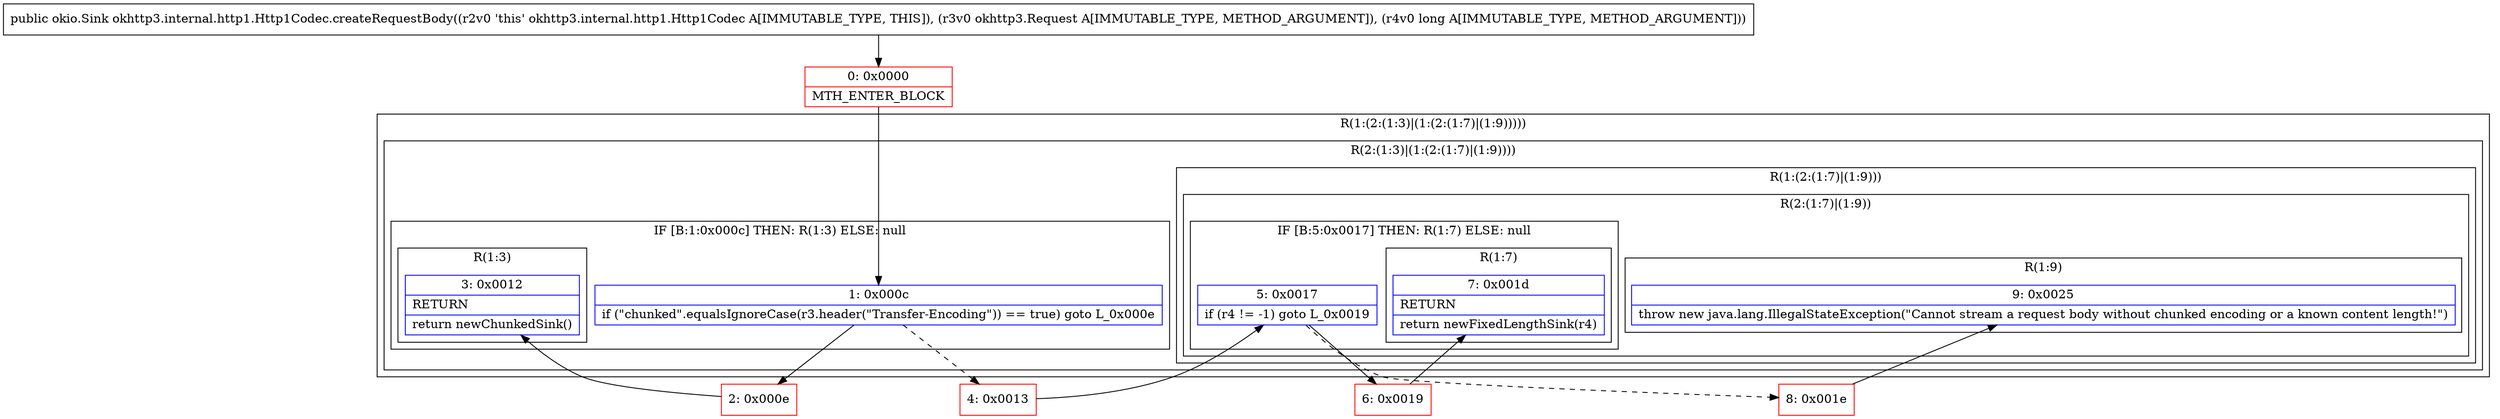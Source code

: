 digraph "CFG forokhttp3.internal.http1.Http1Codec.createRequestBody(Lokhttp3\/Request;J)Lokio\/Sink;" {
subgraph cluster_Region_382735402 {
label = "R(1:(2:(1:3)|(1:(2:(1:7)|(1:9)))))";
node [shape=record,color=blue];
subgraph cluster_Region_647232856 {
label = "R(2:(1:3)|(1:(2:(1:7)|(1:9))))";
node [shape=record,color=blue];
subgraph cluster_IfRegion_782635117 {
label = "IF [B:1:0x000c] THEN: R(1:3) ELSE: null";
node [shape=record,color=blue];
Node_1 [shape=record,label="{1\:\ 0x000c|if (\"chunked\".equalsIgnoreCase(r3.header(\"Transfer\-Encoding\")) == true) goto L_0x000e\l}"];
subgraph cluster_Region_1758419658 {
label = "R(1:3)";
node [shape=record,color=blue];
Node_3 [shape=record,label="{3\:\ 0x0012|RETURN\l|return newChunkedSink()\l}"];
}
}
subgraph cluster_Region_2116580029 {
label = "R(1:(2:(1:7)|(1:9)))";
node [shape=record,color=blue];
subgraph cluster_Region_1198012701 {
label = "R(2:(1:7)|(1:9))";
node [shape=record,color=blue];
subgraph cluster_IfRegion_1507028197 {
label = "IF [B:5:0x0017] THEN: R(1:7) ELSE: null";
node [shape=record,color=blue];
Node_5 [shape=record,label="{5\:\ 0x0017|if (r4 != \-1) goto L_0x0019\l}"];
subgraph cluster_Region_1264083999 {
label = "R(1:7)";
node [shape=record,color=blue];
Node_7 [shape=record,label="{7\:\ 0x001d|RETURN\l|return newFixedLengthSink(r4)\l}"];
}
}
subgraph cluster_Region_1993886291 {
label = "R(1:9)";
node [shape=record,color=blue];
Node_9 [shape=record,label="{9\:\ 0x0025|throw new java.lang.IllegalStateException(\"Cannot stream a request body without chunked encoding or a known content length!\")\l}"];
}
}
}
}
}
Node_0 [shape=record,color=red,label="{0\:\ 0x0000|MTH_ENTER_BLOCK\l}"];
Node_2 [shape=record,color=red,label="{2\:\ 0x000e}"];
Node_4 [shape=record,color=red,label="{4\:\ 0x0013}"];
Node_6 [shape=record,color=red,label="{6\:\ 0x0019}"];
Node_8 [shape=record,color=red,label="{8\:\ 0x001e}"];
MethodNode[shape=record,label="{public okio.Sink okhttp3.internal.http1.Http1Codec.createRequestBody((r2v0 'this' okhttp3.internal.http1.Http1Codec A[IMMUTABLE_TYPE, THIS]), (r3v0 okhttp3.Request A[IMMUTABLE_TYPE, METHOD_ARGUMENT]), (r4v0 long A[IMMUTABLE_TYPE, METHOD_ARGUMENT])) }"];
MethodNode -> Node_0;
Node_1 -> Node_2;
Node_1 -> Node_4[style=dashed];
Node_5 -> Node_6;
Node_5 -> Node_8[style=dashed];
Node_0 -> Node_1;
Node_2 -> Node_3;
Node_4 -> Node_5;
Node_6 -> Node_7;
Node_8 -> Node_9;
}

